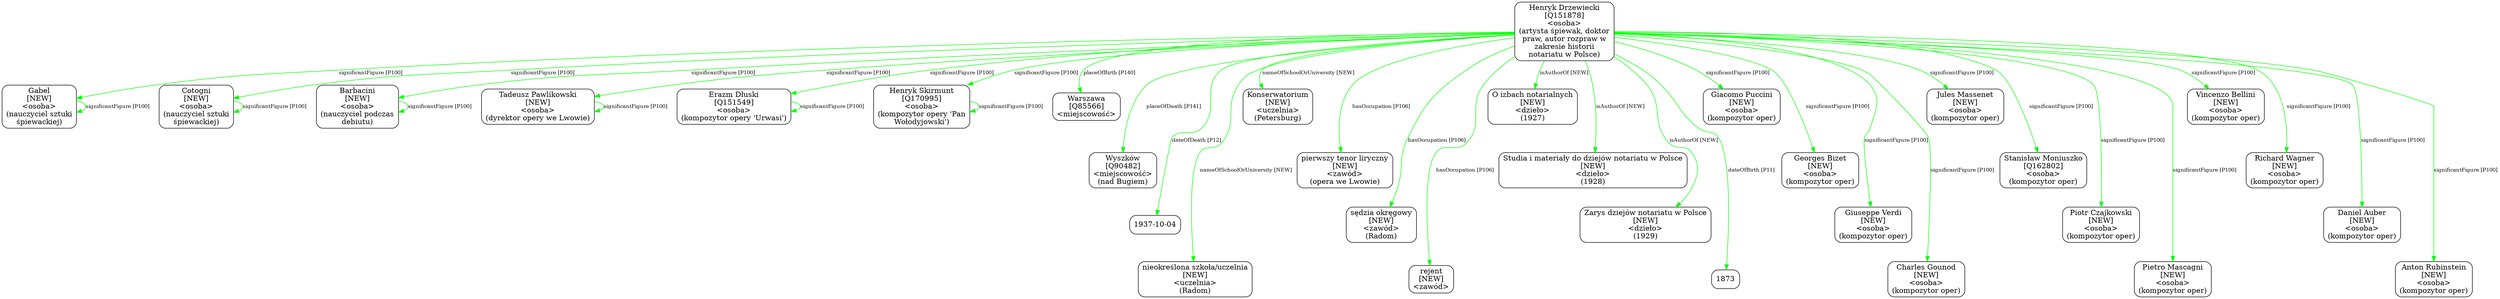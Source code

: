 digraph {
	node [shape=box,
		style=rounded
	];
	edge [fontsize=10];
	"Henryk Drzewiecki
[Q151878]
<osoba>
(artysta śpiewak, doktor
praw, autor rozpraw w
zakresie historii
notariatu w Polsce)"	[color=black,
		label="Henryk Drzewiecki
[Q151878]
<osoba>
(artysta śpiewak, doktor
praw, autor rozpraw w
zakresie historii
notariatu w Polsce)"];
	"Gabel
[NEW]
<osoba>
(nauczyciel sztuki
śpiewackiej)"	[color=black,
		label="Gabel
[NEW]
<osoba>
(nauczyciel sztuki
śpiewackiej)"];
	"Henryk Drzewiecki
[Q151878]
<osoba>
(artysta śpiewak, doktor
praw, autor rozpraw w
zakresie historii
notariatu w Polsce)" -> "Gabel
[NEW]
<osoba>
(nauczyciel sztuki
śpiewackiej)"	[color=green,
		label="significantFigure [P100]"];
	"Cotogni
[NEW]
<osoba>
(nauczyciel sztuki
śpiewackiej)"	[color=black,
		label="Cotogni
[NEW]
<osoba>
(nauczyciel sztuki
śpiewackiej)"];
	"Henryk Drzewiecki
[Q151878]
<osoba>
(artysta śpiewak, doktor
praw, autor rozpraw w
zakresie historii
notariatu w Polsce)" -> "Cotogni
[NEW]
<osoba>
(nauczyciel sztuki
śpiewackiej)"	[color=green,
		label="significantFigure [P100]"];
	"Barbacini
[NEW]
<osoba>
(nauczyciel podczas
debiutu)"	[color=black,
		label="Barbacini
[NEW]
<osoba>
(nauczyciel podczas
debiutu)"];
	"Henryk Drzewiecki
[Q151878]
<osoba>
(artysta śpiewak, doktor
praw, autor rozpraw w
zakresie historii
notariatu w Polsce)" -> "Barbacini
[NEW]
<osoba>
(nauczyciel podczas
debiutu)"	[color=green,
		label="significantFigure [P100]"];
	"Tadeusz Pawlikowski
[NEW]
<osoba>
(dyrektor opery we Lwowie)"	[color=black,
		label="Tadeusz Pawlikowski
[NEW]
<osoba>
(dyrektor opery we Lwowie)"];
	"Henryk Drzewiecki
[Q151878]
<osoba>
(artysta śpiewak, doktor
praw, autor rozpraw w
zakresie historii
notariatu w Polsce)" -> "Tadeusz Pawlikowski
[NEW]
<osoba>
(dyrektor opery we Lwowie)"	[color=green,
		label="significantFigure [P100]"];
	"Erazm Dłuski
[Q151549]
<osoba>
(kompozytor opery 'Urwasi')"	[color=black,
		label="Erazm Dłuski
[Q151549]
<osoba>
(kompozytor opery 'Urwasi')"];
	"Henryk Drzewiecki
[Q151878]
<osoba>
(artysta śpiewak, doktor
praw, autor rozpraw w
zakresie historii
notariatu w Polsce)" -> "Erazm Dłuski
[Q151549]
<osoba>
(kompozytor opery 'Urwasi')"	[color=green,
		label="significantFigure [P100]"];
	"Henryk Skirmunt
[Q170995]
<osoba>
(kompozytor opery 'Pan
Wołodyjowski')"	[color=black,
		label="Henryk Skirmunt
[Q170995]
<osoba>
(kompozytor opery 'Pan
Wołodyjowski')"];
	"Henryk Drzewiecki
[Q151878]
<osoba>
(artysta śpiewak, doktor
praw, autor rozpraw w
zakresie historii
notariatu w Polsce)" -> "Henryk Skirmunt
[Q170995]
<osoba>
(kompozytor opery 'Pan
Wołodyjowski')"	[color=green,
		label="significantFigure [P100]"];
	"Henryk Drzewiecki
[Q151878]
<osoba>
(artysta śpiewak, doktor
praw, autor rozpraw w
zakresie historii
notariatu w Polsce)" -> "Warszawa
[Q85566]
<miejscowość>"	[color=green,
		label="placeOfBirth [P140]",
		minlen=1];
	"Henryk Drzewiecki
[Q151878]
<osoba>
(artysta śpiewak, doktor
praw, autor rozpraw w
zakresie historii
notariatu w Polsce)" -> "Wyszków
[Q90482]
<miejscowość>
(nad Bugiem)"	[color=green,
		label="placeOfDeath [P141]",
		minlen=2];
	"Henryk Drzewiecki
[Q151878]
<osoba>
(artysta śpiewak, doktor
praw, autor rozpraw w
zakresie historii
notariatu w Polsce)" -> "1937-10-04"	[color=green,
		label="dateOfDeath [P12]",
		minlen=3];
	"Henryk Drzewiecki
[Q151878]
<osoba>
(artysta śpiewak, doktor
praw, autor rozpraw w
zakresie historii
notariatu w Polsce)" -> "nieokreślona szkoła/uczelnia
[NEW]
<uczelnia>
(Radom)"	[color=green,
		label="nameOfSchoolOrUniversity [NEW]",
		minlen=4];
	"Henryk Drzewiecki
[Q151878]
<osoba>
(artysta śpiewak, doktor
praw, autor rozpraw w
zakresie historii
notariatu w Polsce)" -> "Konserwatorium
[NEW]
<uczelnia>
(Petersburg)"	[color=green,
		label="nameOfSchoolOrUniversity [NEW]",
		minlen=1];
	"Henryk Drzewiecki
[Q151878]
<osoba>
(artysta śpiewak, doktor
praw, autor rozpraw w
zakresie historii
notariatu w Polsce)" -> "pierwszy tenor liryczny
[NEW]
<zawód>
(opera we Lwowie)"	[color=green,
		label="hasOccupation [P106]",
		minlen=2];
	"Henryk Drzewiecki
[Q151878]
<osoba>
(artysta śpiewak, doktor
praw, autor rozpraw w
zakresie historii
notariatu w Polsce)" -> "sędzia okręgowy
[NEW]
<zawód>
(Radom)"	[color=green,
		label="hasOccupation [P106]",
		minlen=3];
	"Henryk Drzewiecki
[Q151878]
<osoba>
(artysta śpiewak, doktor
praw, autor rozpraw w
zakresie historii
notariatu w Polsce)" -> "rejent
[NEW]
<zawód>"	[color=green,
		label="hasOccupation [P106]",
		minlen=4];
	"Henryk Drzewiecki
[Q151878]
<osoba>
(artysta śpiewak, doktor
praw, autor rozpraw w
zakresie historii
notariatu w Polsce)" -> "O izbach notarialnych
[NEW]
<dzieło>
(1927)"	[color=green,
		label="isAuthorOf [NEW]",
		minlen=1];
	"Henryk Drzewiecki
[Q151878]
<osoba>
(artysta śpiewak, doktor
praw, autor rozpraw w
zakresie historii
notariatu w Polsce)" -> "Studia i materiały do dziejów notariatu w Polsce
[NEW]
<dzieło>
(1928)"	[color=green,
		label="isAuthorOf [NEW]",
		minlen=2];
	"Henryk Drzewiecki
[Q151878]
<osoba>
(artysta śpiewak, doktor
praw, autor rozpraw w
zakresie historii
notariatu w Polsce)" -> "Zarys dziejów notariatu w Polsce
[NEW]
<dzieło>
(1929)"	[color=green,
		label="isAuthorOf [NEW]",
		minlen=3];
	"Henryk Drzewiecki
[Q151878]
<osoba>
(artysta śpiewak, doktor
praw, autor rozpraw w
zakresie historii
notariatu w Polsce)" -> 1873	[color=green,
		label="dateOfBirth [P11]",
		minlen=4];
	"Henryk Drzewiecki
[Q151878]
<osoba>
(artysta śpiewak, doktor
praw, autor rozpraw w
zakresie historii
notariatu w Polsce)" -> "Giacomo Puccini
[NEW]
<osoba>
(kompozytor oper)"	[color=green,
		label="significantFigure [P100]",
		minlen=1];
	"Henryk Drzewiecki
[Q151878]
<osoba>
(artysta śpiewak, doktor
praw, autor rozpraw w
zakresie historii
notariatu w Polsce)" -> "Georges Bizet
[NEW]
<osoba>
(kompozytor oper)"	[color=green,
		label="significantFigure [P100]",
		minlen=2];
	"Henryk Drzewiecki
[Q151878]
<osoba>
(artysta śpiewak, doktor
praw, autor rozpraw w
zakresie historii
notariatu w Polsce)" -> "Giuseppe Verdi
[NEW]
<osoba>
(kompozytor oper)"	[color=green,
		label="significantFigure [P100]",
		minlen=3];
	"Henryk Drzewiecki
[Q151878]
<osoba>
(artysta śpiewak, doktor
praw, autor rozpraw w
zakresie historii
notariatu w Polsce)" -> "Charles Gounod
[NEW]
<osoba>
(kompozytor oper)"	[color=green,
		label="significantFigure [P100]",
		minlen=4];
	"Henryk Drzewiecki
[Q151878]
<osoba>
(artysta śpiewak, doktor
praw, autor rozpraw w
zakresie historii
notariatu w Polsce)" -> "Jules Massenet
[NEW]
<osoba>
(kompozytor oper)"	[color=green,
		label="significantFigure [P100]",
		minlen=1];
	"Henryk Drzewiecki
[Q151878]
<osoba>
(artysta śpiewak, doktor
praw, autor rozpraw w
zakresie historii
notariatu w Polsce)" -> "Stanisław Moniuszko
[Q162802]
<osoba>
(kompozytor oper)"	[color=green,
		label="significantFigure [P100]",
		minlen=2];
	"Henryk Drzewiecki
[Q151878]
<osoba>
(artysta śpiewak, doktor
praw, autor rozpraw w
zakresie historii
notariatu w Polsce)" -> "Piotr Czajkowski
[NEW]
<osoba>
(kompozytor oper)"	[color=green,
		label="significantFigure [P100]",
		minlen=3];
	"Henryk Drzewiecki
[Q151878]
<osoba>
(artysta śpiewak, doktor
praw, autor rozpraw w
zakresie historii
notariatu w Polsce)" -> "Pietro Mascagni
[NEW]
<osoba>
(kompozytor oper)"	[color=green,
		label="significantFigure [P100]",
		minlen=4];
	"Henryk Drzewiecki
[Q151878]
<osoba>
(artysta śpiewak, doktor
praw, autor rozpraw w
zakresie historii
notariatu w Polsce)" -> "Vincenzo Bellini
[NEW]
<osoba>
(kompozytor oper)"	[color=green,
		label="significantFigure [P100]",
		minlen=1];
	"Henryk Drzewiecki
[Q151878]
<osoba>
(artysta śpiewak, doktor
praw, autor rozpraw w
zakresie historii
notariatu w Polsce)" -> "Richard Wagner
[NEW]
<osoba>
(kompozytor oper)"	[color=green,
		label="significantFigure [P100]",
		minlen=2];
	"Henryk Drzewiecki
[Q151878]
<osoba>
(artysta śpiewak, doktor
praw, autor rozpraw w
zakresie historii
notariatu w Polsce)" -> "Daniel Auber
[NEW]
<osoba>
(kompozytor oper)"	[color=green,
		label="significantFigure [P100]",
		minlen=3];
	"Henryk Drzewiecki
[Q151878]
<osoba>
(artysta śpiewak, doktor
praw, autor rozpraw w
zakresie historii
notariatu w Polsce)" -> "Anton Rubinstein
[NEW]
<osoba>
(kompozytor oper)"	[color=green,
		label="significantFigure [P100]",
		minlen=4];
	"Gabel
[NEW]
<osoba>
(nauczyciel sztuki
śpiewackiej)" -> "Gabel
[NEW]
<osoba>
(nauczyciel sztuki
śpiewackiej)"	[color=green,
		label="significantFigure [P100]"];
	"Cotogni
[NEW]
<osoba>
(nauczyciel sztuki
śpiewackiej)" -> "Cotogni
[NEW]
<osoba>
(nauczyciel sztuki
śpiewackiej)"	[color=green,
		label="significantFigure [P100]"];
	"Barbacini
[NEW]
<osoba>
(nauczyciel podczas
debiutu)" -> "Barbacini
[NEW]
<osoba>
(nauczyciel podczas
debiutu)"	[color=green,
		label="significantFigure [P100]"];
	"Tadeusz Pawlikowski
[NEW]
<osoba>
(dyrektor opery we Lwowie)" -> "Tadeusz Pawlikowski
[NEW]
<osoba>
(dyrektor opery we Lwowie)"	[color=green,
		label="significantFigure [P100]"];
	"Erazm Dłuski
[Q151549]
<osoba>
(kompozytor opery 'Urwasi')" -> "Erazm Dłuski
[Q151549]
<osoba>
(kompozytor opery 'Urwasi')"	[color=green,
		label="significantFigure [P100]"];
	"Henryk Skirmunt
[Q170995]
<osoba>
(kompozytor opery 'Pan
Wołodyjowski')" -> "Henryk Skirmunt
[Q170995]
<osoba>
(kompozytor opery 'Pan
Wołodyjowski')"	[color=green,
		label="significantFigure [P100]"];
}
